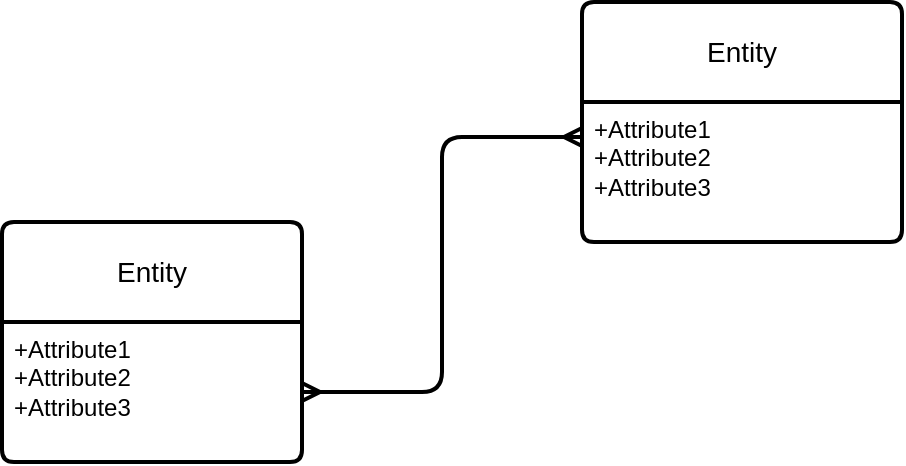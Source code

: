 <mxfile version="21.0.6" type="github">
  <diagram name="Page-1" id="OQfdkg7p54edjwopxmOw">
    <mxGraphModel dx="420" dy="218" grid="0" gridSize="10" guides="1" tooltips="1" connect="1" arrows="1" fold="1" page="1" pageScale="1" pageWidth="827" pageHeight="1169" background="#ffffff" math="0" shadow="0">
      <root>
        <mxCell id="0" />
        <mxCell id="1" parent="0" />
        <mxCell id="IfSjl7prv3xRYa0Ff5PQ-21" value="Entity" style="swimlane;childLayout=stackLayout;horizontal=1;startSize=50;horizontalStack=0;rounded=1;fontSize=14;fontStyle=0;strokeWidth=2;resizeParent=0;resizeLast=1;shadow=0;align=center;arcSize=4;whiteSpace=wrap;html=1;" vertex="1" parent="1">
          <mxGeometry x="280" y="220" width="150" height="120" as="geometry" />
        </mxCell>
        <mxCell id="IfSjl7prv3xRYa0Ff5PQ-22" value="+Attribute1&#xa;+Attribute2&#xa;+Attribute3" style="align=left;strokeColor=none;fillColor=none;spacingLeft=4;fontSize=12;verticalAlign=top;resizable=0;rotatable=0;part=1;html=1;" vertex="1" parent="IfSjl7prv3xRYa0Ff5PQ-21">
          <mxGeometry y="50" width="150" height="70" as="geometry" />
        </mxCell>
        <mxCell id="IfSjl7prv3xRYa0Ff5PQ-24" value="Entity" style="swimlane;childLayout=stackLayout;horizontal=1;startSize=50;horizontalStack=0;rounded=1;fontSize=14;fontStyle=0;strokeWidth=2;resizeParent=0;resizeLast=1;shadow=0;align=center;arcSize=4;whiteSpace=wrap;html=1;" vertex="1" parent="1">
          <mxGeometry x="570" y="110" width="160" height="120" as="geometry" />
        </mxCell>
        <mxCell id="IfSjl7prv3xRYa0Ff5PQ-25" value="+Attribute1&#xa;+Attribute2&#xa;+Attribute3" style="align=left;strokeColor=none;fillColor=none;spacingLeft=4;fontSize=12;verticalAlign=top;resizable=0;rotatable=0;part=1;html=1;" vertex="1" parent="IfSjl7prv3xRYa0Ff5PQ-24">
          <mxGeometry y="50" width="160" height="70" as="geometry" />
        </mxCell>
        <mxCell id="IfSjl7prv3xRYa0Ff5PQ-28" style="orthogonalLoop=1;jettySize=auto;html=1;entryX=0;entryY=0.25;entryDx=0;entryDy=0;endArrow=ERmany;endFill=0;rounded=1;startArrow=ERmany;startFill=0;strokeWidth=2;elbow=vertical;edgeStyle=orthogonalEdgeStyle;jumpStyle=none;fillColor=#f5f5f5;strokeColor=#000000;shadow=0;" edge="1" parent="1" source="IfSjl7prv3xRYa0Ff5PQ-22" target="IfSjl7prv3xRYa0Ff5PQ-25">
          <mxGeometry relative="1" as="geometry" />
        </mxCell>
      </root>
    </mxGraphModel>
  </diagram>
</mxfile>

